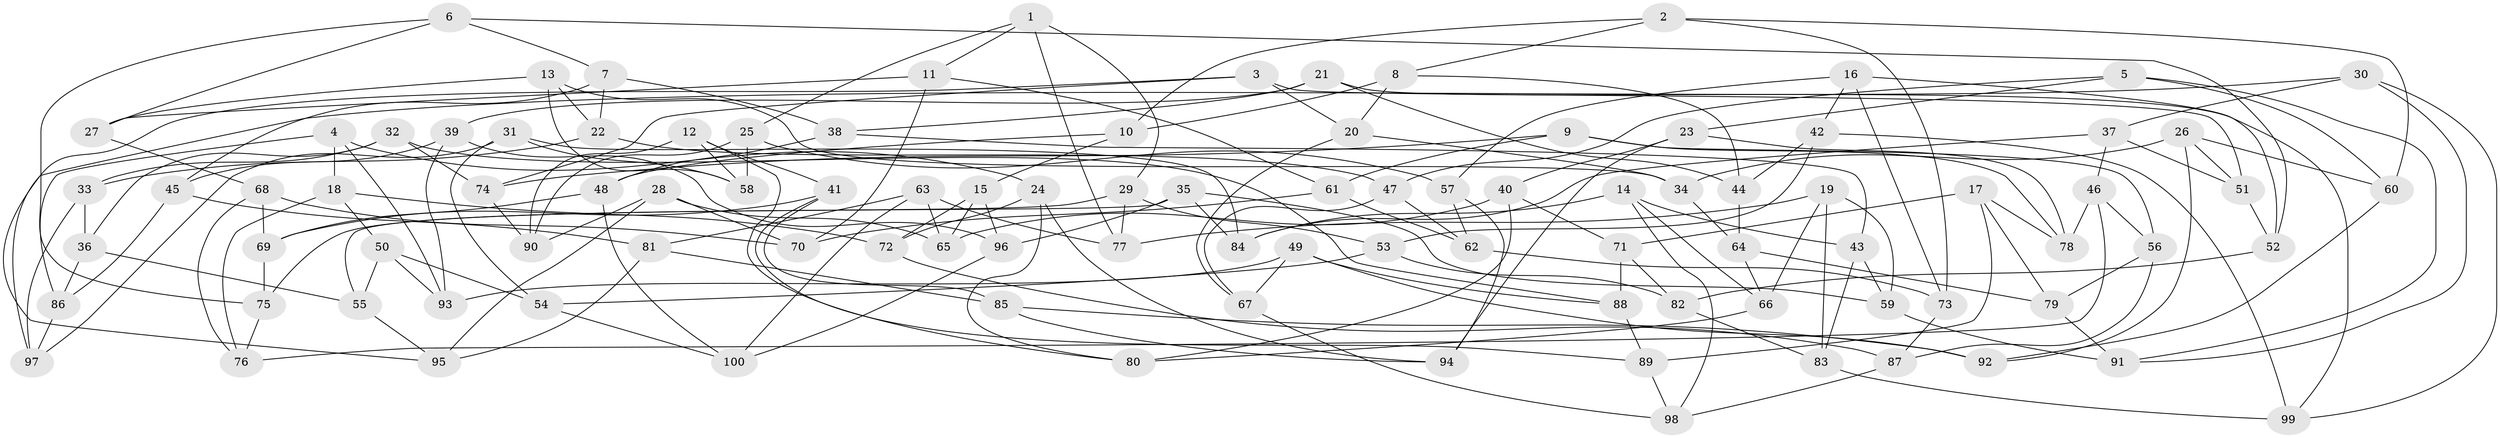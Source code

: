 // Generated by graph-tools (version 1.1) at 2025/11/02/21/25 10:11:16]
// undirected, 100 vertices, 200 edges
graph export_dot {
graph [start="1"]
  node [color=gray90,style=filled];
  1;
  2;
  3;
  4;
  5;
  6;
  7;
  8;
  9;
  10;
  11;
  12;
  13;
  14;
  15;
  16;
  17;
  18;
  19;
  20;
  21;
  22;
  23;
  24;
  25;
  26;
  27;
  28;
  29;
  30;
  31;
  32;
  33;
  34;
  35;
  36;
  37;
  38;
  39;
  40;
  41;
  42;
  43;
  44;
  45;
  46;
  47;
  48;
  49;
  50;
  51;
  52;
  53;
  54;
  55;
  56;
  57;
  58;
  59;
  60;
  61;
  62;
  63;
  64;
  65;
  66;
  67;
  68;
  69;
  70;
  71;
  72;
  73;
  74;
  75;
  76;
  77;
  78;
  79;
  80;
  81;
  82;
  83;
  84;
  85;
  86;
  87;
  88;
  89;
  90;
  91;
  92;
  93;
  94;
  95;
  96;
  97;
  98;
  99;
  100;
  1 -- 29;
  1 -- 25;
  1 -- 77;
  1 -- 11;
  2 -- 73;
  2 -- 10;
  2 -- 60;
  2 -- 8;
  3 -- 51;
  3 -- 74;
  3 -- 95;
  3 -- 20;
  4 -- 93;
  4 -- 18;
  4 -- 86;
  4 -- 24;
  5 -- 91;
  5 -- 60;
  5 -- 23;
  5 -- 47;
  6 -- 27;
  6 -- 7;
  6 -- 75;
  6 -- 52;
  7 -- 38;
  7 -- 45;
  7 -- 22;
  8 -- 10;
  8 -- 20;
  8 -- 44;
  9 -- 74;
  9 -- 78;
  9 -- 61;
  9 -- 56;
  10 -- 15;
  10 -- 48;
  11 -- 70;
  11 -- 27;
  11 -- 61;
  12 -- 80;
  12 -- 90;
  12 -- 41;
  12 -- 58;
  13 -- 27;
  13 -- 34;
  13 -- 58;
  13 -- 22;
  14 -- 43;
  14 -- 66;
  14 -- 84;
  14 -- 98;
  15 -- 96;
  15 -- 72;
  15 -- 65;
  16 -- 42;
  16 -- 73;
  16 -- 57;
  16 -- 52;
  17 -- 79;
  17 -- 89;
  17 -- 71;
  17 -- 78;
  18 -- 50;
  18 -- 76;
  18 -- 72;
  19 -- 83;
  19 -- 66;
  19 -- 59;
  19 -- 77;
  20 -- 34;
  20 -- 67;
  21 -- 39;
  21 -- 38;
  21 -- 99;
  21 -- 44;
  22 -- 47;
  22 -- 33;
  23 -- 94;
  23 -- 78;
  23 -- 40;
  24 -- 94;
  24 -- 72;
  24 -- 80;
  25 -- 58;
  25 -- 90;
  25 -- 57;
  26 -- 51;
  26 -- 92;
  26 -- 60;
  26 -- 34;
  27 -- 68;
  28 -- 95;
  28 -- 90;
  28 -- 70;
  28 -- 65;
  29 -- 53;
  29 -- 77;
  29 -- 75;
  30 -- 97;
  30 -- 37;
  30 -- 99;
  30 -- 91;
  31 -- 54;
  31 -- 84;
  31 -- 58;
  31 -- 97;
  32 -- 74;
  32 -- 88;
  32 -- 33;
  32 -- 36;
  33 -- 36;
  33 -- 97;
  34 -- 64;
  35 -- 55;
  35 -- 96;
  35 -- 84;
  35 -- 59;
  36 -- 55;
  36 -- 86;
  37 -- 51;
  37 -- 84;
  37 -- 46;
  38 -- 48;
  38 -- 43;
  39 -- 45;
  39 -- 93;
  39 -- 96;
  40 -- 65;
  40 -- 80;
  40 -- 71;
  41 -- 89;
  41 -- 69;
  41 -- 85;
  42 -- 53;
  42 -- 44;
  42 -- 99;
  43 -- 59;
  43 -- 83;
  44 -- 64;
  45 -- 86;
  45 -- 81;
  46 -- 78;
  46 -- 76;
  46 -- 56;
  47 -- 62;
  47 -- 67;
  48 -- 69;
  48 -- 100;
  49 -- 92;
  49 -- 93;
  49 -- 88;
  49 -- 67;
  50 -- 54;
  50 -- 55;
  50 -- 93;
  51 -- 52;
  52 -- 82;
  53 -- 54;
  53 -- 82;
  54 -- 100;
  55 -- 95;
  56 -- 79;
  56 -- 87;
  57 -- 94;
  57 -- 62;
  59 -- 91;
  60 -- 92;
  61 -- 70;
  61 -- 62;
  62 -- 73;
  63 -- 81;
  63 -- 77;
  63 -- 100;
  63 -- 65;
  64 -- 79;
  64 -- 66;
  66 -- 80;
  67 -- 98;
  68 -- 69;
  68 -- 70;
  68 -- 76;
  69 -- 75;
  71 -- 88;
  71 -- 82;
  72 -- 87;
  73 -- 87;
  74 -- 90;
  75 -- 76;
  79 -- 91;
  81 -- 85;
  81 -- 95;
  82 -- 83;
  83 -- 99;
  85 -- 94;
  85 -- 92;
  86 -- 97;
  87 -- 98;
  88 -- 89;
  89 -- 98;
  96 -- 100;
}
